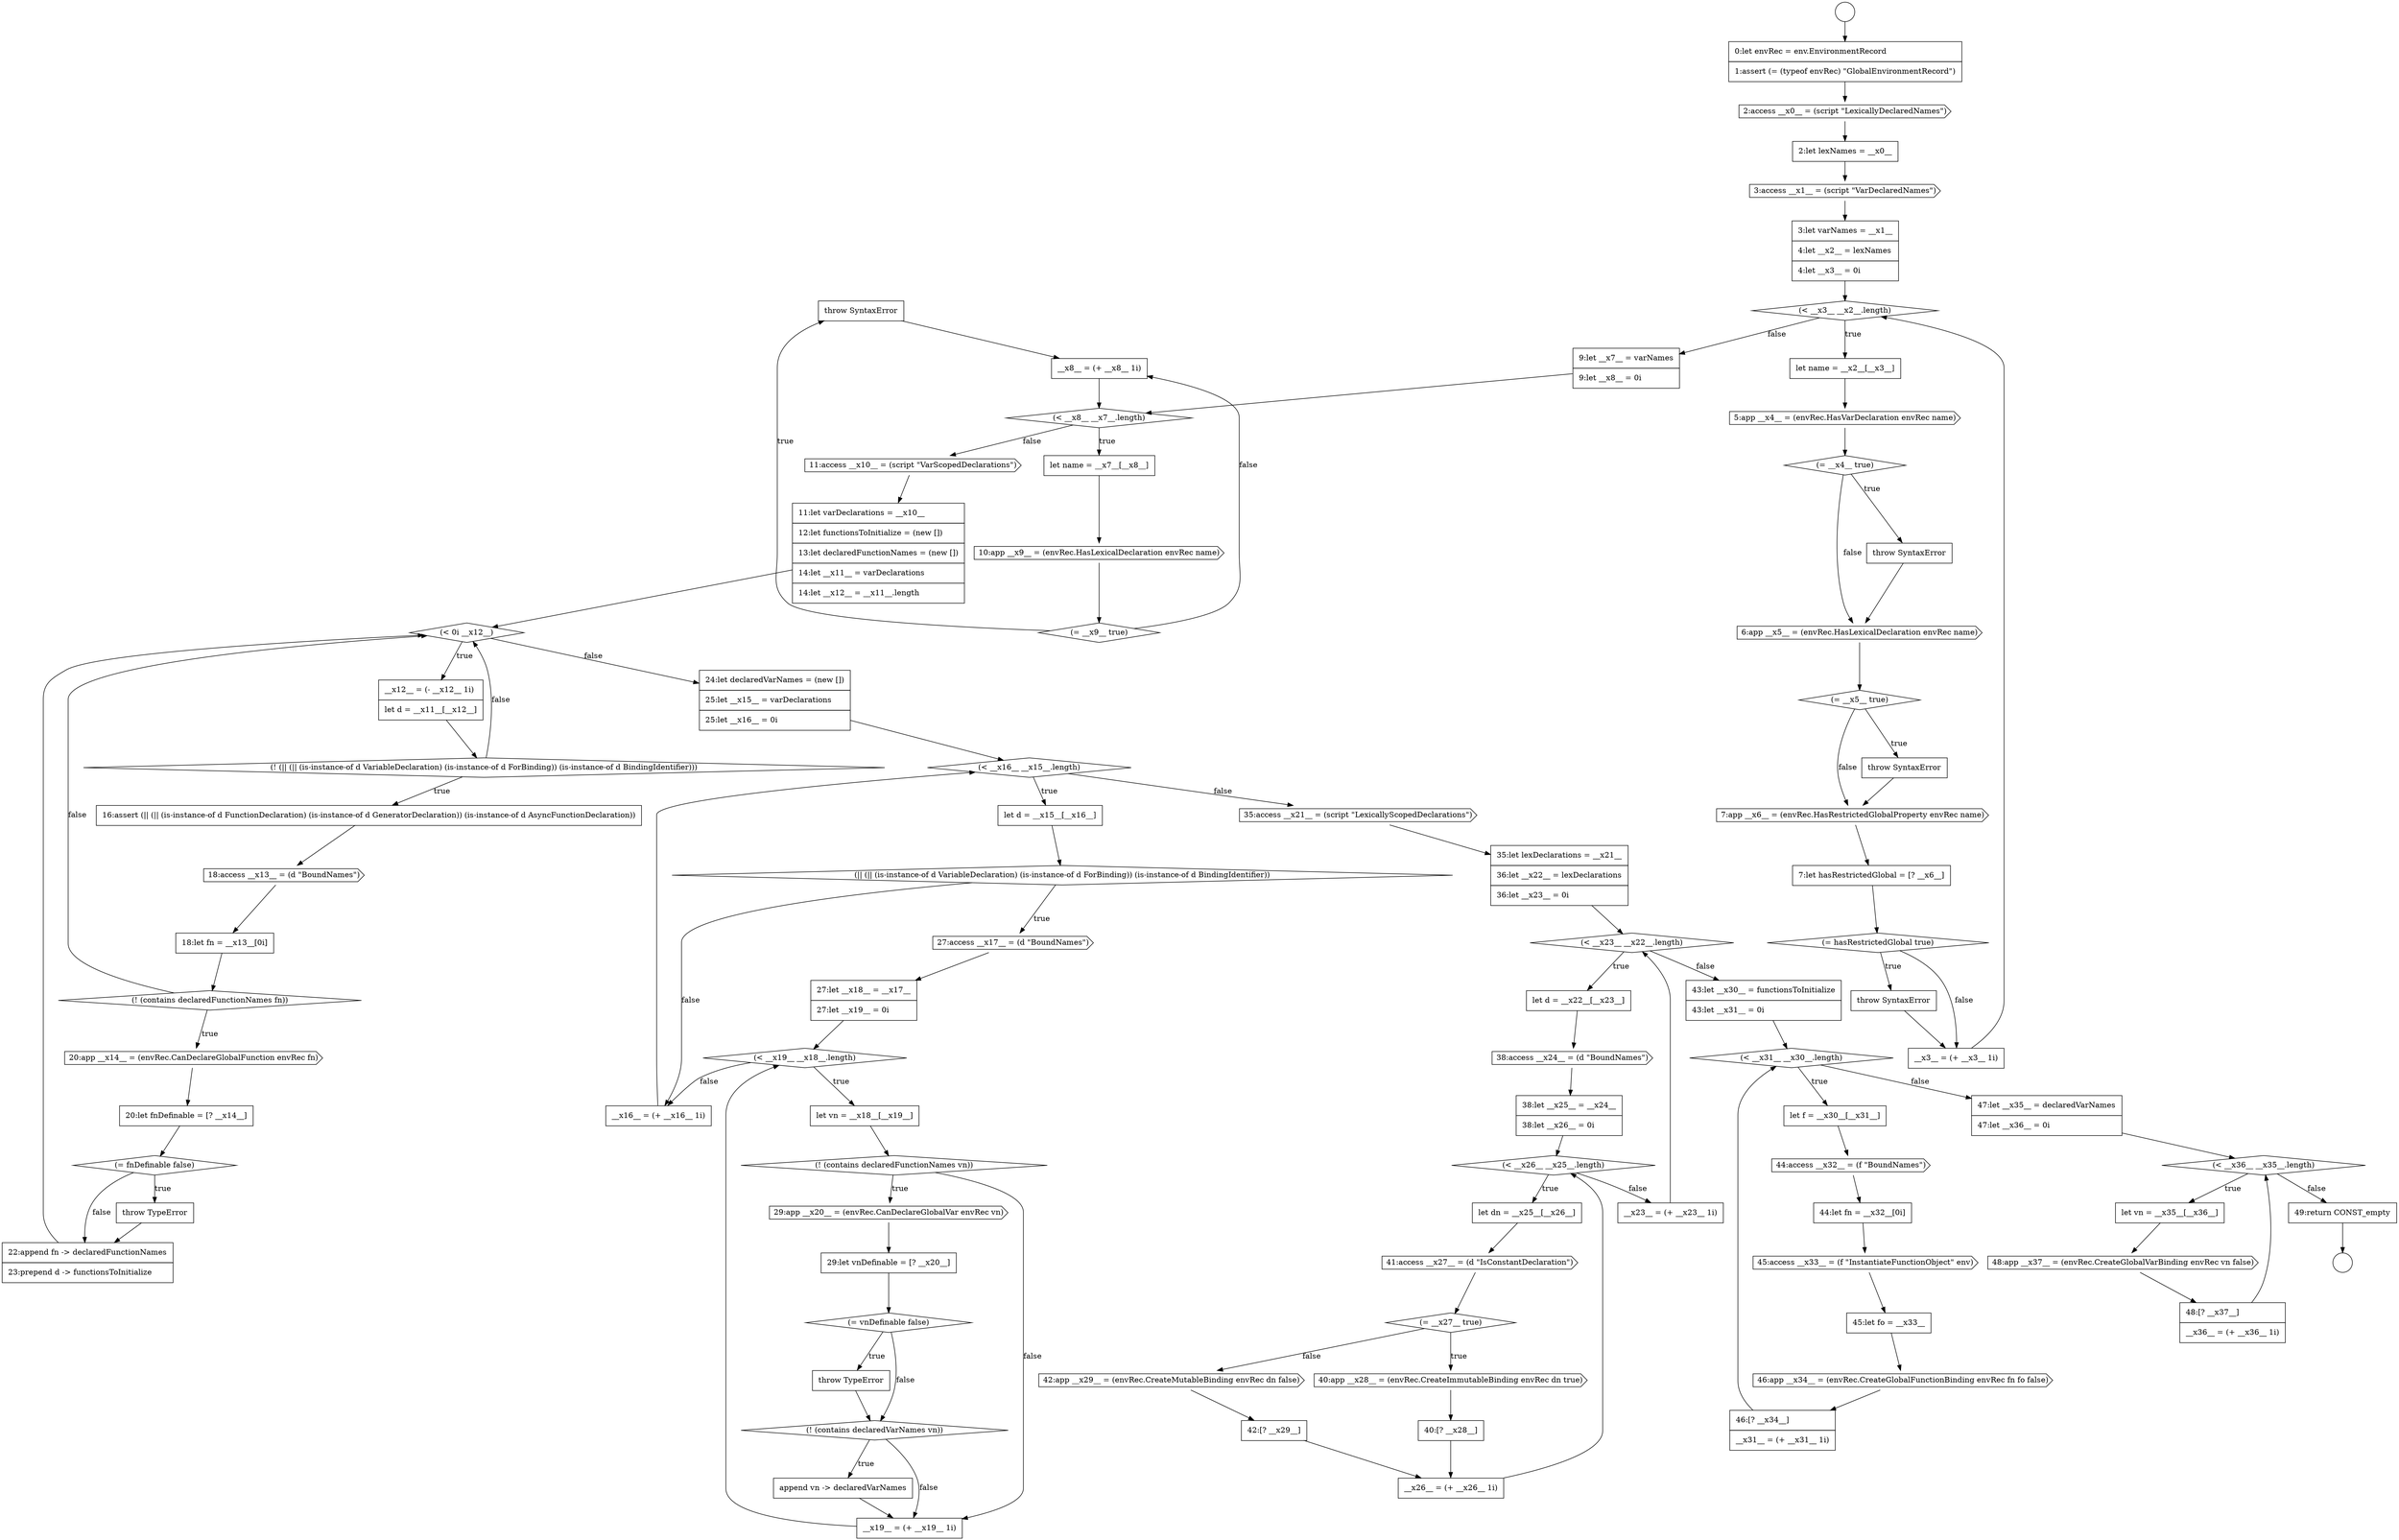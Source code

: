 digraph {
  node9356 [shape=none, margin=0, label=<<font color="black">
    <table border="0" cellborder="1" cellspacing="0" cellpadding="10">
      <tr><td align="left">throw SyntaxError</td></tr>
    </table>
  </font>> color="black" fillcolor="white" style=filled]
  node9362 [shape=diamond, label=<<font color="black">(! (|| (|| (is-instance-of d VariableDeclaration) (is-instance-of d ForBinding)) (is-instance-of d BindingIdentifier)))</font>> color="black" fillcolor="white" style=filled]
  node9412 [shape=cds, label=<<font color="black">46:app __x34__ = (envRec.CreateGlobalFunctionBinding envRec fn fo false)</font>> color="black" fillcolor="white" style=filled]
  node9407 [shape=none, margin=0, label=<<font color="black">
    <table border="0" cellborder="1" cellspacing="0" cellpadding="10">
      <tr><td align="left">let f = __x30__[__x31__]</td></tr>
    </table>
  </font>> color="black" fillcolor="white" style=filled]
  node9343 [shape=cds, label=<<font color="black">6:app __x5__ = (envRec.HasLexicalDeclaration envRec name)</font>> color="black" fillcolor="white" style=filled]
  node9405 [shape=none, margin=0, label=<<font color="black">
    <table border="0" cellborder="1" cellspacing="0" cellpadding="10">
      <tr><td align="left">43:let __x30__ = functionsToInitialize</td></tr>
      <tr><td align="left">43:let __x31__ = 0i</td></tr>
    </table>
  </font>> color="black" fillcolor="white" style=filled]
  node9411 [shape=none, margin=0, label=<<font color="black">
    <table border="0" cellborder="1" cellspacing="0" cellpadding="10">
      <tr><td align="left">45:let fo = __x33__</td></tr>
    </table>
  </font>> color="black" fillcolor="white" style=filled]
  node9342 [shape=none, margin=0, label=<<font color="black">
    <table border="0" cellborder="1" cellspacing="0" cellpadding="10">
      <tr><td align="left">throw SyntaxError</td></tr>
    </table>
  </font>> color="black" fillcolor="white" style=filled]
  node9383 [shape=diamond, label=<<font color="black">(= vnDefinable false)</font>> color="black" fillcolor="white" style=filled]
  node9337 [shape=none, margin=0, label=<<font color="black">
    <table border="0" cellborder="1" cellspacing="0" cellpadding="10">
      <tr><td align="left">3:let varNames = __x1__</td></tr>
      <tr><td align="left">4:let __x2__ = lexNames</td></tr>
      <tr><td align="left">4:let __x3__ = 0i</td></tr>
    </table>
  </font>> color="black" fillcolor="white" style=filled]
  node9400 [shape=none, margin=0, label=<<font color="black">
    <table border="0" cellborder="1" cellspacing="0" cellpadding="10">
      <tr><td align="left">40:[? __x28__]</td></tr>
    </table>
  </font>> color="black" fillcolor="white" style=filled]
  node9364 [shape=cds, label=<<font color="black">18:access __x13__ = (d &quot;BoundNames&quot;)</font>> color="black" fillcolor="white" style=filled]
  node9373 [shape=diamond, label=<<font color="black">(&lt; __x16__ __x15__.length)</font>> color="black" fillcolor="white" style=filled]
  node9351 [shape=none, margin=0, label=<<font color="black">
    <table border="0" cellborder="1" cellspacing="0" cellpadding="10">
      <tr><td align="left">9:let __x7__ = varNames</td></tr>
      <tr><td align="left">9:let __x8__ = 0i</td></tr>
    </table>
  </font>> color="black" fillcolor="white" style=filled]
  node9379 [shape=none, margin=0, label=<<font color="black">
    <table border="0" cellborder="1" cellspacing="0" cellpadding="10">
      <tr><td align="left">let vn = __x18__[__x19__]</td></tr>
    </table>
  </font>> color="black" fillcolor="white" style=filled]
  node9396 [shape=none, margin=0, label=<<font color="black">
    <table border="0" cellborder="1" cellspacing="0" cellpadding="10">
      <tr><td align="left">let dn = __x25__[__x26__]</td></tr>
    </table>
  </font>> color="black" fillcolor="white" style=filled]
  node9394 [shape=none, margin=0, label=<<font color="black">
    <table border="0" cellborder="1" cellspacing="0" cellpadding="10">
      <tr><td align="left">38:let __x25__ = __x24__</td></tr>
      <tr><td align="left">38:let __x26__ = 0i</td></tr>
    </table>
  </font>> color="black" fillcolor="white" style=filled]
  node9410 [shape=cds, label=<<font color="black">45:access __x33__ = (f &quot;InstantiateFunctionObject&quot; env)</font>> color="black" fillcolor="white" style=filled]
  node9332 [shape=circle label=" " color="black" fillcolor="white" style=filled]
  node9360 [shape=diamond, label=<<font color="black">(&lt; 0i __x12__)</font>> color="black" fillcolor="white" style=filled]
  node9401 [shape=cds, label=<<font color="black">42:app __x29__ = (envRec.CreateMutableBinding envRec dn false)</font>> color="black" fillcolor="white" style=filled]
  node9336 [shape=cds, label=<<font color="black">3:access __x1__ = (script &quot;VarDeclaredNames&quot;)</font>> color="black" fillcolor="white" style=filled]
  node9415 [shape=diamond, label=<<font color="black">(&lt; __x36__ __x35__.length)</font>> color="black" fillcolor="white" style=filled]
  node9388 [shape=none, margin=0, label=<<font color="black">
    <table border="0" cellborder="1" cellspacing="0" cellpadding="10">
      <tr><td align="left">__x16__ = (+ __x16__ 1i)</td></tr>
    </table>
  </font>> color="black" fillcolor="white" style=filled]
  node9369 [shape=diamond, label=<<font color="black">(= fnDefinable false)</font>> color="black" fillcolor="white" style=filled]
  node9341 [shape=diamond, label=<<font color="black">(= __x4__ true)</font>> color="black" fillcolor="white" style=filled]
  node9368 [shape=none, margin=0, label=<<font color="black">
    <table border="0" cellborder="1" cellspacing="0" cellpadding="10">
      <tr><td align="left">20:let fnDefinable = [? __x14__]</td></tr>
    </table>
  </font>> color="black" fillcolor="white" style=filled]
  node9347 [shape=none, margin=0, label=<<font color="black">
    <table border="0" cellborder="1" cellspacing="0" cellpadding="10">
      <tr><td align="left">7:let hasRestrictedGlobal = [? __x6__]</td></tr>
    </table>
  </font>> color="black" fillcolor="white" style=filled]
  node9340 [shape=cds, label=<<font color="black">5:app __x4__ = (envRec.HasVarDeclaration envRec name)</font>> color="black" fillcolor="white" style=filled]
  node9384 [shape=none, margin=0, label=<<font color="black">
    <table border="0" cellborder="1" cellspacing="0" cellpadding="10">
      <tr><td align="left">throw TypeError</td></tr>
    </table>
  </font>> color="black" fillcolor="white" style=filled]
  node9380 [shape=diamond, label=<<font color="black">(! (contains declaredFunctionNames vn))</font>> color="black" fillcolor="white" style=filled]
  node9391 [shape=diamond, label=<<font color="black">(&lt; __x23__ __x22__.length)</font>> color="black" fillcolor="white" style=filled]
  node9355 [shape=diamond, label=<<font color="black">(= __x9__ true)</font>> color="black" fillcolor="white" style=filled]
  node9376 [shape=cds, label=<<font color="black">27:access __x17__ = (d &quot;BoundNames&quot;)</font>> color="black" fillcolor="white" style=filled]
  node9333 [shape=none, margin=0, label=<<font color="black">
    <table border="0" cellborder="1" cellspacing="0" cellpadding="10">
      <tr><td align="left">0:let envRec = env.EnvironmentRecord</td></tr>
      <tr><td align="left">1:assert (= (typeof envRec) &quot;GlobalEnvironmentRecord&quot;)</td></tr>
    </table>
  </font>> color="black" fillcolor="white" style=filled]
  node9397 [shape=cds, label=<<font color="black">41:access __x27__ = (d &quot;IsConstantDeclaration&quot;)</font>> color="black" fillcolor="white" style=filled]
  node9387 [shape=none, margin=0, label=<<font color="black">
    <table border="0" cellborder="1" cellspacing="0" cellpadding="10">
      <tr><td align="left">__x19__ = (+ __x19__ 1i)</td></tr>
    </table>
  </font>> color="black" fillcolor="white" style=filled]
  node9419 [shape=none, margin=0, label=<<font color="black">
    <table border="0" cellborder="1" cellspacing="0" cellpadding="10">
      <tr><td align="left">49:return CONST_empty</td></tr>
    </table>
  </font>> color="black" fillcolor="white" style=filled]
  node9392 [shape=none, margin=0, label=<<font color="black">
    <table border="0" cellborder="1" cellspacing="0" cellpadding="10">
      <tr><td align="left">let d = __x22__[__x23__]</td></tr>
    </table>
  </font>> color="black" fillcolor="white" style=filled]
  node9348 [shape=diamond, label=<<font color="black">(= hasRestrictedGlobal true)</font>> color="black" fillcolor="white" style=filled]
  node9372 [shape=none, margin=0, label=<<font color="black">
    <table border="0" cellborder="1" cellspacing="0" cellpadding="10">
      <tr><td align="left">24:let declaredVarNames = (new [])</td></tr>
      <tr><td align="left">25:let __x15__ = varDeclarations</td></tr>
      <tr><td align="left">25:let __x16__ = 0i</td></tr>
    </table>
  </font>> color="black" fillcolor="white" style=filled]
  node9365 [shape=none, margin=0, label=<<font color="black">
    <table border="0" cellborder="1" cellspacing="0" cellpadding="10">
      <tr><td align="left">18:let fn = __x13__[0i]</td></tr>
    </table>
  </font>> color="black" fillcolor="white" style=filled]
  node9359 [shape=none, margin=0, label=<<font color="black">
    <table border="0" cellborder="1" cellspacing="0" cellpadding="10">
      <tr><td align="left">11:let varDeclarations = __x10__</td></tr>
      <tr><td align="left">12:let functionsToInitialize = (new [])</td></tr>
      <tr><td align="left">13:let declaredFunctionNames = (new [])</td></tr>
      <tr><td align="left">14:let __x11__ = varDeclarations</td></tr>
      <tr><td align="left">14:let __x12__ = __x11__.length</td></tr>
    </table>
  </font>> color="black" fillcolor="white" style=filled]
  node9404 [shape=none, margin=0, label=<<font color="black">
    <table border="0" cellborder="1" cellspacing="0" cellpadding="10">
      <tr><td align="left">__x23__ = (+ __x23__ 1i)</td></tr>
    </table>
  </font>> color="black" fillcolor="white" style=filled]
  node9416 [shape=none, margin=0, label=<<font color="black">
    <table border="0" cellborder="1" cellspacing="0" cellpadding="10">
      <tr><td align="left">let vn = __x35__[__x36__]</td></tr>
    </table>
  </font>> color="black" fillcolor="white" style=filled]
  node9352 [shape=diamond, label=<<font color="black">(&lt; __x8__ __x7__.length)</font>> color="black" fillcolor="white" style=filled]
  node9418 [shape=none, margin=0, label=<<font color="black">
    <table border="0" cellborder="1" cellspacing="0" cellpadding="10">
      <tr><td align="left">48:[? __x37__]</td></tr>
      <tr><td align="left">__x36__ = (+ __x36__ 1i)</td></tr>
    </table>
  </font>> color="black" fillcolor="white" style=filled]
  node9339 [shape=none, margin=0, label=<<font color="black">
    <table border="0" cellborder="1" cellspacing="0" cellpadding="10">
      <tr><td align="left">let name = __x2__[__x3__]</td></tr>
    </table>
  </font>> color="black" fillcolor="white" style=filled]
  node9354 [shape=cds, label=<<font color="black">10:app __x9__ = (envRec.HasLexicalDeclaration envRec name)</font>> color="black" fillcolor="white" style=filled]
  node9390 [shape=none, margin=0, label=<<font color="black">
    <table border="0" cellborder="1" cellspacing="0" cellpadding="10">
      <tr><td align="left">35:let lexDeclarations = __x21__</td></tr>
      <tr><td align="left">36:let __x22__ = lexDeclarations</td></tr>
      <tr><td align="left">36:let __x23__ = 0i</td></tr>
    </table>
  </font>> color="black" fillcolor="white" style=filled]
  node9344 [shape=diamond, label=<<font color="black">(= __x5__ true)</font>> color="black" fillcolor="white" style=filled]
  node9349 [shape=none, margin=0, label=<<font color="black">
    <table border="0" cellborder="1" cellspacing="0" cellpadding="10">
      <tr><td align="left">throw SyntaxError</td></tr>
    </table>
  </font>> color="black" fillcolor="white" style=filled]
  node9375 [shape=diamond, label=<<font color="black">(|| (|| (is-instance-of d VariableDeclaration) (is-instance-of d ForBinding)) (is-instance-of d BindingIdentifier))</font>> color="black" fillcolor="white" style=filled]
  node9377 [shape=none, margin=0, label=<<font color="black">
    <table border="0" cellborder="1" cellspacing="0" cellpadding="10">
      <tr><td align="left">27:let __x18__ = __x17__</td></tr>
      <tr><td align="left">27:let __x19__ = 0i</td></tr>
    </table>
  </font>> color="black" fillcolor="white" style=filled]
  node9381 [shape=cds, label=<<font color="black">29:app __x20__ = (envRec.CanDeclareGlobalVar envRec vn)</font>> color="black" fillcolor="white" style=filled]
  node9371 [shape=none, margin=0, label=<<font color="black">
    <table border="0" cellborder="1" cellspacing="0" cellpadding="10">
      <tr><td align="left">22:append fn -&gt; declaredFunctionNames</td></tr>
      <tr><td align="left">23:prepend d -&gt; functionsToInitialize</td></tr>
    </table>
  </font>> color="black" fillcolor="white" style=filled]
  node9366 [shape=diamond, label=<<font color="black">(! (contains declaredFunctionNames fn))</font>> color="black" fillcolor="white" style=filled]
  node9345 [shape=none, margin=0, label=<<font color="black">
    <table border="0" cellborder="1" cellspacing="0" cellpadding="10">
      <tr><td align="left">throw SyntaxError</td></tr>
    </table>
  </font>> color="black" fillcolor="white" style=filled]
  node9398 [shape=diamond, label=<<font color="black">(= __x27__ true)</font>> color="black" fillcolor="white" style=filled]
  node9403 [shape=none, margin=0, label=<<font color="black">
    <table border="0" cellborder="1" cellspacing="0" cellpadding="10">
      <tr><td align="left">__x26__ = (+ __x26__ 1i)</td></tr>
    </table>
  </font>> color="black" fillcolor="white" style=filled]
  node9334 [shape=cds, label=<<font color="black">2:access __x0__ = (script &quot;LexicallyDeclaredNames&quot;)</font>> color="black" fillcolor="white" style=filled]
  node9408 [shape=cds, label=<<font color="black">44:access __x32__ = (f &quot;BoundNames&quot;)</font>> color="black" fillcolor="white" style=filled]
  node9358 [shape=cds, label=<<font color="black">11:access __x10__ = (script &quot;VarScopedDeclarations&quot;)</font>> color="black" fillcolor="white" style=filled]
  node9413 [shape=none, margin=0, label=<<font color="black">
    <table border="0" cellborder="1" cellspacing="0" cellpadding="10">
      <tr><td align="left">46:[? __x34__]</td></tr>
      <tr><td align="left">__x31__ = (+ __x31__ 1i)</td></tr>
    </table>
  </font>> color="black" fillcolor="white" style=filled]
  node9386 [shape=none, margin=0, label=<<font color="black">
    <table border="0" cellborder="1" cellspacing="0" cellpadding="10">
      <tr><td align="left">append vn -&gt; declaredVarNames</td></tr>
    </table>
  </font>> color="black" fillcolor="white" style=filled]
  node9353 [shape=none, margin=0, label=<<font color="black">
    <table border="0" cellborder="1" cellspacing="0" cellpadding="10">
      <tr><td align="left">let name = __x7__[__x8__]</td></tr>
    </table>
  </font>> color="black" fillcolor="white" style=filled]
  node9363 [shape=none, margin=0, label=<<font color="black">
    <table border="0" cellborder="1" cellspacing="0" cellpadding="10">
      <tr><td align="left">16:assert (|| (|| (is-instance-of d FunctionDeclaration) (is-instance-of d GeneratorDeclaration)) (is-instance-of d AsyncFunctionDeclaration))</td></tr>
    </table>
  </font>> color="black" fillcolor="white" style=filled]
  node9406 [shape=diamond, label=<<font color="black">(&lt; __x31__ __x30__.length)</font>> color="black" fillcolor="white" style=filled]
  node9374 [shape=none, margin=0, label=<<font color="black">
    <table border="0" cellborder="1" cellspacing="0" cellpadding="10">
      <tr><td align="left">let d = __x15__[__x16__]</td></tr>
    </table>
  </font>> color="black" fillcolor="white" style=filled]
  node9395 [shape=diamond, label=<<font color="black">(&lt; __x26__ __x25__.length)</font>> color="black" fillcolor="white" style=filled]
  node9389 [shape=cds, label=<<font color="black">35:access __x21__ = (script &quot;LexicallyScopedDeclarations&quot;)</font>> color="black" fillcolor="white" style=filled]
  node9417 [shape=cds, label=<<font color="black">48:app __x37__ = (envRec.CreateGlobalVarBinding envRec vn false)</font>> color="black" fillcolor="white" style=filled]
  node9338 [shape=diamond, label=<<font color="black">(&lt; __x3__ __x2__.length)</font>> color="black" fillcolor="white" style=filled]
  node9393 [shape=cds, label=<<font color="black">38:access __x24__ = (d &quot;BoundNames&quot;)</font>> color="black" fillcolor="white" style=filled]
  node9350 [shape=none, margin=0, label=<<font color="black">
    <table border="0" cellborder="1" cellspacing="0" cellpadding="10">
      <tr><td align="left">__x3__ = (+ __x3__ 1i)</td></tr>
    </table>
  </font>> color="black" fillcolor="white" style=filled]
  node9378 [shape=diamond, label=<<font color="black">(&lt; __x19__ __x18__.length)</font>> color="black" fillcolor="white" style=filled]
  node9361 [shape=none, margin=0, label=<<font color="black">
    <table border="0" cellborder="1" cellspacing="0" cellpadding="10">
      <tr><td align="left">__x12__ = (- __x12__ 1i)</td></tr>
      <tr><td align="left">let d = __x11__[__x12__]</td></tr>
    </table>
  </font>> color="black" fillcolor="white" style=filled]
  node9346 [shape=cds, label=<<font color="black">7:app __x6__ = (envRec.HasRestrictedGlobalProperty envRec name)</font>> color="black" fillcolor="white" style=filled]
  node9331 [shape=circle label=" " color="black" fillcolor="white" style=filled]
  node9414 [shape=none, margin=0, label=<<font color="black">
    <table border="0" cellborder="1" cellspacing="0" cellpadding="10">
      <tr><td align="left">47:let __x35__ = declaredVarNames</td></tr>
      <tr><td align="left">47:let __x36__ = 0i</td></tr>
    </table>
  </font>> color="black" fillcolor="white" style=filled]
  node9409 [shape=none, margin=0, label=<<font color="black">
    <table border="0" cellborder="1" cellspacing="0" cellpadding="10">
      <tr><td align="left">44:let fn = __x32__[0i]</td></tr>
    </table>
  </font>> color="black" fillcolor="white" style=filled]
  node9382 [shape=none, margin=0, label=<<font color="black">
    <table border="0" cellborder="1" cellspacing="0" cellpadding="10">
      <tr><td align="left">29:let vnDefinable = [? __x20__]</td></tr>
    </table>
  </font>> color="black" fillcolor="white" style=filled]
  node9357 [shape=none, margin=0, label=<<font color="black">
    <table border="0" cellborder="1" cellspacing="0" cellpadding="10">
      <tr><td align="left">__x8__ = (+ __x8__ 1i)</td></tr>
    </table>
  </font>> color="black" fillcolor="white" style=filled]
  node9367 [shape=cds, label=<<font color="black">20:app __x14__ = (envRec.CanDeclareGlobalFunction envRec fn)</font>> color="black" fillcolor="white" style=filled]
  node9402 [shape=none, margin=0, label=<<font color="black">
    <table border="0" cellborder="1" cellspacing="0" cellpadding="10">
      <tr><td align="left">42:[? __x29__]</td></tr>
    </table>
  </font>> color="black" fillcolor="white" style=filled]
  node9335 [shape=none, margin=0, label=<<font color="black">
    <table border="0" cellborder="1" cellspacing="0" cellpadding="10">
      <tr><td align="left">2:let lexNames = __x0__</td></tr>
    </table>
  </font>> color="black" fillcolor="white" style=filled]
  node9370 [shape=none, margin=0, label=<<font color="black">
    <table border="0" cellborder="1" cellspacing="0" cellpadding="10">
      <tr><td align="left">throw TypeError</td></tr>
    </table>
  </font>> color="black" fillcolor="white" style=filled]
  node9399 [shape=cds, label=<<font color="black">40:app __x28__ = (envRec.CreateImmutableBinding envRec dn true)</font>> color="black" fillcolor="white" style=filled]
  node9385 [shape=diamond, label=<<font color="black">(! (contains declaredVarNames vn))</font>> color="black" fillcolor="white" style=filled]
  node9377 -> node9378 [ color="black"]
  node9399 -> node9400 [ color="black"]
  node9345 -> node9346 [ color="black"]
  node9346 -> node9347 [ color="black"]
  node9347 -> node9348 [ color="black"]
  node9366 -> node9367 [label=<<font color="black">true</font>> color="black"]
  node9366 -> node9360 [label=<<font color="black">false</font>> color="black"]
  node9349 -> node9350 [ color="black"]
  node9365 -> node9366 [ color="black"]
  node9395 -> node9396 [label=<<font color="black">true</font>> color="black"]
  node9395 -> node9404 [label=<<font color="black">false</font>> color="black"]
  node9353 -> node9354 [ color="black"]
  node9415 -> node9416 [label=<<font color="black">true</font>> color="black"]
  node9415 -> node9419 [label=<<font color="black">false</font>> color="black"]
  node9381 -> node9382 [ color="black"]
  node9402 -> node9403 [ color="black"]
  node9331 -> node9333 [ color="black"]
  node9391 -> node9392 [label=<<font color="black">true</font>> color="black"]
  node9391 -> node9405 [label=<<font color="black">false</font>> color="black"]
  node9385 -> node9386 [label=<<font color="black">true</font>> color="black"]
  node9385 -> node9387 [label=<<font color="black">false</font>> color="black"]
  node9406 -> node9407 [label=<<font color="black">true</font>> color="black"]
  node9406 -> node9414 [label=<<font color="black">false</font>> color="black"]
  node9334 -> node9335 [ color="black"]
  node9343 -> node9344 [ color="black"]
  node9358 -> node9359 [ color="black"]
  node9336 -> node9337 [ color="black"]
  node9410 -> node9411 [ color="black"]
  node9397 -> node9398 [ color="black"]
  node9383 -> node9384 [label=<<font color="black">true</font>> color="black"]
  node9383 -> node9385 [label=<<font color="black">false</font>> color="black"]
  node9404 -> node9391 [ color="black"]
  node9417 -> node9418 [ color="black"]
  node9389 -> node9390 [ color="black"]
  node9394 -> node9395 [ color="black"]
  node9350 -> node9338 [ color="black"]
  node9369 -> node9370 [label=<<font color="black">true</font>> color="black"]
  node9369 -> node9371 [label=<<font color="black">false</font>> color="black"]
  node9390 -> node9391 [ color="black"]
  node9368 -> node9369 [ color="black"]
  node9405 -> node9406 [ color="black"]
  node9378 -> node9379 [label=<<font color="black">true</font>> color="black"]
  node9378 -> node9388 [label=<<font color="black">false</font>> color="black"]
  node9375 -> node9376 [label=<<font color="black">true</font>> color="black"]
  node9375 -> node9388 [label=<<font color="black">false</font>> color="black"]
  node9335 -> node9336 [ color="black"]
  node9371 -> node9360 [ color="black"]
  node9408 -> node9409 [ color="black"]
  node9333 -> node9334 [ color="black"]
  node9355 -> node9356 [label=<<font color="black">true</font>> color="black"]
  node9355 -> node9357 [label=<<font color="black">false</font>> color="black"]
  node9413 -> node9406 [ color="black"]
  node9419 -> node9332 [ color="black"]
  node9354 -> node9355 [ color="black"]
  node9342 -> node9343 [ color="black"]
  node9339 -> node9340 [ color="black"]
  node9396 -> node9397 [ color="black"]
  node9387 -> node9378 [ color="black"]
  node9372 -> node9373 [ color="black"]
  node9362 -> node9363 [label=<<font color="black">true</font>> color="black"]
  node9362 -> node9360 [label=<<font color="black">false</font>> color="black"]
  node9370 -> node9371 [ color="black"]
  node9416 -> node9417 [ color="black"]
  node9341 -> node9342 [label=<<font color="black">true</font>> color="black"]
  node9341 -> node9343 [label=<<font color="black">false</font>> color="black"]
  node9393 -> node9394 [ color="black"]
  node9351 -> node9352 [ color="black"]
  node9356 -> node9357 [ color="black"]
  node9400 -> node9403 [ color="black"]
  node9364 -> node9365 [ color="black"]
  node9376 -> node9377 [ color="black"]
  node9403 -> node9395 [ color="black"]
  node9384 -> node9385 [ color="black"]
  node9412 -> node9413 [ color="black"]
  node9367 -> node9368 [ color="black"]
  node9409 -> node9410 [ color="black"]
  node9352 -> node9353 [label=<<font color="black">true</font>> color="black"]
  node9352 -> node9358 [label=<<font color="black">false</font>> color="black"]
  node9414 -> node9415 [ color="black"]
  node9418 -> node9415 [ color="black"]
  node9388 -> node9373 [ color="black"]
  node9338 -> node9339 [label=<<font color="black">true</font>> color="black"]
  node9338 -> node9351 [label=<<font color="black">false</font>> color="black"]
  node9373 -> node9374 [label=<<font color="black">true</font>> color="black"]
  node9373 -> node9389 [label=<<font color="black">false</font>> color="black"]
  node9337 -> node9338 [ color="black"]
  node9363 -> node9364 [ color="black"]
  node9392 -> node9393 [ color="black"]
  node9379 -> node9380 [ color="black"]
  node9357 -> node9352 [ color="black"]
  node9348 -> node9349 [label=<<font color="black">true</font>> color="black"]
  node9348 -> node9350 [label=<<font color="black">false</font>> color="black"]
  node9344 -> node9345 [label=<<font color="black">true</font>> color="black"]
  node9344 -> node9346 [label=<<font color="black">false</font>> color="black"]
  node9407 -> node9408 [ color="black"]
  node9361 -> node9362 [ color="black"]
  node9359 -> node9360 [ color="black"]
  node9401 -> node9402 [ color="black"]
  node9382 -> node9383 [ color="black"]
  node9380 -> node9381 [label=<<font color="black">true</font>> color="black"]
  node9380 -> node9387 [label=<<font color="black">false</font>> color="black"]
  node9340 -> node9341 [ color="black"]
  node9398 -> node9399 [label=<<font color="black">true</font>> color="black"]
  node9398 -> node9401 [label=<<font color="black">false</font>> color="black"]
  node9360 -> node9361 [label=<<font color="black">true</font>> color="black"]
  node9360 -> node9372 [label=<<font color="black">false</font>> color="black"]
  node9386 -> node9387 [ color="black"]
  node9411 -> node9412 [ color="black"]
  node9374 -> node9375 [ color="black"]
}
